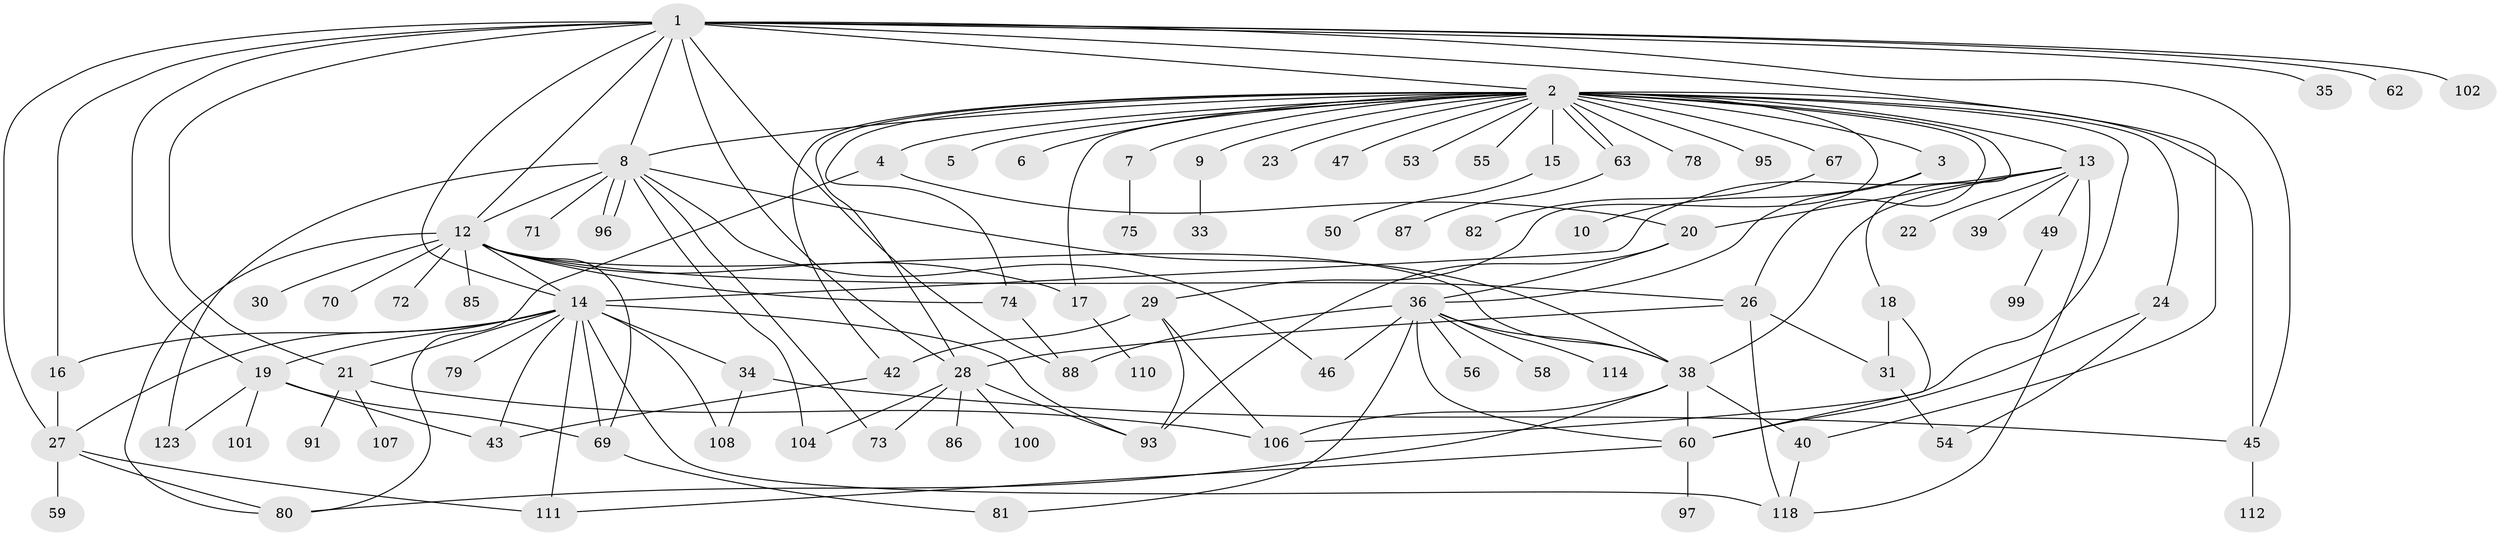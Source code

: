 // original degree distribution, {16: 0.008064516129032258, 27: 0.008064516129032258, 3: 0.18548387096774194, 1: 0.3629032258064516, 2: 0.20967741935483872, 8: 0.024193548387096774, 9: 0.016129032258064516, 13: 0.008064516129032258, 4: 0.07258064516129033, 5: 0.07258064516129033, 6: 0.016129032258064516, 7: 0.008064516129032258, 10: 0.008064516129032258}
// Generated by graph-tools (version 1.1) at 2025/41/03/06/25 10:41:48]
// undirected, 88 vertices, 143 edges
graph export_dot {
graph [start="1"]
  node [color=gray90,style=filled];
  1 [super="+122"];
  2 [super="+11"];
  3;
  4 [super="+52"];
  5;
  6;
  7;
  8 [super="+25"];
  9;
  10 [super="+83"];
  12 [super="+61"];
  13 [super="+51"];
  14 [super="+119"];
  15 [super="+121"];
  16;
  17 [super="+77"];
  18;
  19 [super="+120"];
  20 [super="+76"];
  21 [super="+32"];
  22;
  23;
  24 [super="+68"];
  26 [super="+117"];
  27 [super="+113"];
  28 [super="+41"];
  29 [super="+66"];
  30;
  31;
  33 [super="+89"];
  34 [super="+48"];
  35 [super="+116"];
  36 [super="+37"];
  38 [super="+44"];
  39;
  40 [super="+64"];
  42;
  43 [super="+65"];
  45 [super="+57"];
  46;
  47;
  49;
  50;
  53 [super="+84"];
  54;
  55;
  56;
  58;
  59 [super="+105"];
  60 [super="+109"];
  62;
  63 [super="+92"];
  67 [super="+124"];
  69 [super="+103"];
  70;
  71;
  72;
  73;
  74 [super="+94"];
  75;
  78;
  79;
  80 [super="+98"];
  81;
  82;
  85;
  86;
  87;
  88 [super="+90"];
  91;
  93 [super="+115"];
  95;
  96;
  97;
  99;
  100;
  101;
  102;
  104;
  106;
  107;
  108;
  110;
  111;
  112;
  114;
  118;
  123;
  1 -- 2;
  1 -- 14;
  1 -- 16;
  1 -- 19;
  1 -- 27;
  1 -- 28;
  1 -- 35;
  1 -- 40;
  1 -- 45;
  1 -- 62;
  1 -- 102;
  1 -- 21;
  1 -- 12;
  1 -- 8;
  1 -- 88;
  2 -- 3;
  2 -- 4;
  2 -- 5;
  2 -- 6;
  2 -- 7;
  2 -- 8 [weight=2];
  2 -- 9;
  2 -- 13;
  2 -- 15 [weight=3];
  2 -- 18;
  2 -- 24 [weight=2];
  2 -- 26;
  2 -- 28;
  2 -- 29;
  2 -- 47;
  2 -- 53;
  2 -- 55;
  2 -- 63;
  2 -- 63;
  2 -- 74;
  2 -- 106;
  2 -- 67;
  2 -- 42;
  2 -- 78;
  2 -- 23;
  2 -- 95;
  2 -- 17;
  2 -- 45;
  3 -- 10;
  3 -- 36;
  4 -- 80;
  4 -- 20;
  7 -- 75;
  8 -- 12;
  8 -- 38;
  8 -- 71;
  8 -- 96;
  8 -- 96;
  8 -- 73;
  8 -- 123;
  8 -- 104;
  8 -- 46;
  9 -- 33;
  12 -- 17 [weight=2];
  12 -- 30;
  12 -- 69;
  12 -- 70;
  12 -- 72;
  12 -- 74 [weight=2];
  12 -- 14;
  12 -- 80;
  12 -- 85;
  12 -- 38;
  12 -- 26;
  13 -- 14;
  13 -- 20;
  13 -- 22;
  13 -- 38;
  13 -- 39;
  13 -- 49;
  13 -- 118;
  14 -- 16;
  14 -- 21;
  14 -- 34;
  14 -- 43 [weight=2];
  14 -- 69;
  14 -- 79;
  14 -- 93;
  14 -- 108;
  14 -- 111;
  14 -- 118;
  14 -- 27;
  14 -- 19;
  15 -- 50;
  16 -- 27;
  17 -- 110;
  18 -- 31;
  18 -- 60;
  19 -- 101;
  19 -- 69;
  19 -- 123;
  19 -- 43;
  20 -- 93;
  20 -- 36;
  21 -- 91;
  21 -- 106;
  21 -- 107;
  24 -- 54;
  24 -- 60;
  26 -- 31;
  26 -- 28;
  26 -- 118;
  27 -- 59;
  27 -- 111;
  27 -- 80;
  28 -- 100;
  28 -- 104;
  28 -- 73;
  28 -- 86;
  28 -- 93;
  29 -- 42;
  29 -- 106;
  29 -- 93;
  31 -- 54;
  34 -- 45;
  34 -- 108;
  36 -- 46;
  36 -- 56;
  36 -- 58;
  36 -- 81;
  36 -- 88;
  36 -- 114;
  36 -- 38;
  36 -- 60;
  38 -- 80;
  38 -- 106;
  38 -- 60;
  38 -- 40;
  40 -- 118;
  42 -- 43;
  45 -- 112;
  49 -- 99;
  60 -- 97;
  60 -- 111;
  63 -- 87;
  67 -- 82;
  69 -- 81;
  74 -- 88;
}
